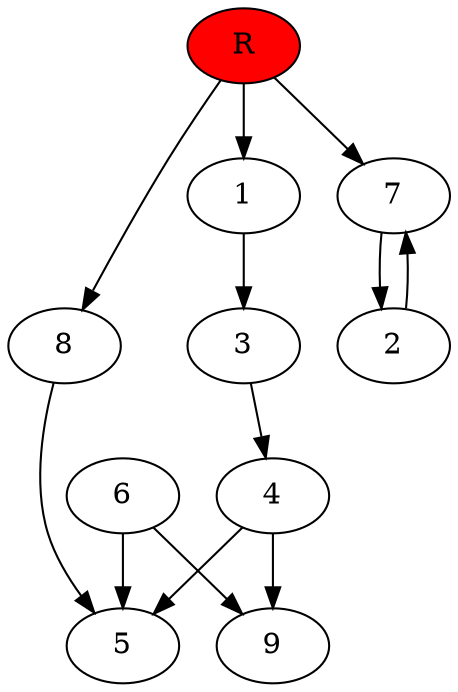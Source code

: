 digraph prb28993 {
	1
	2
	3
	4
	5
	6
	7
	8
	R [fillcolor="#ff0000" style=filled]
	1 -> 3
	2 -> 7
	3 -> 4
	4 -> 5
	4 -> 9
	6 -> 5
	6 -> 9
	7 -> 2
	8 -> 5
	R -> 1
	R -> 7
	R -> 8
}
